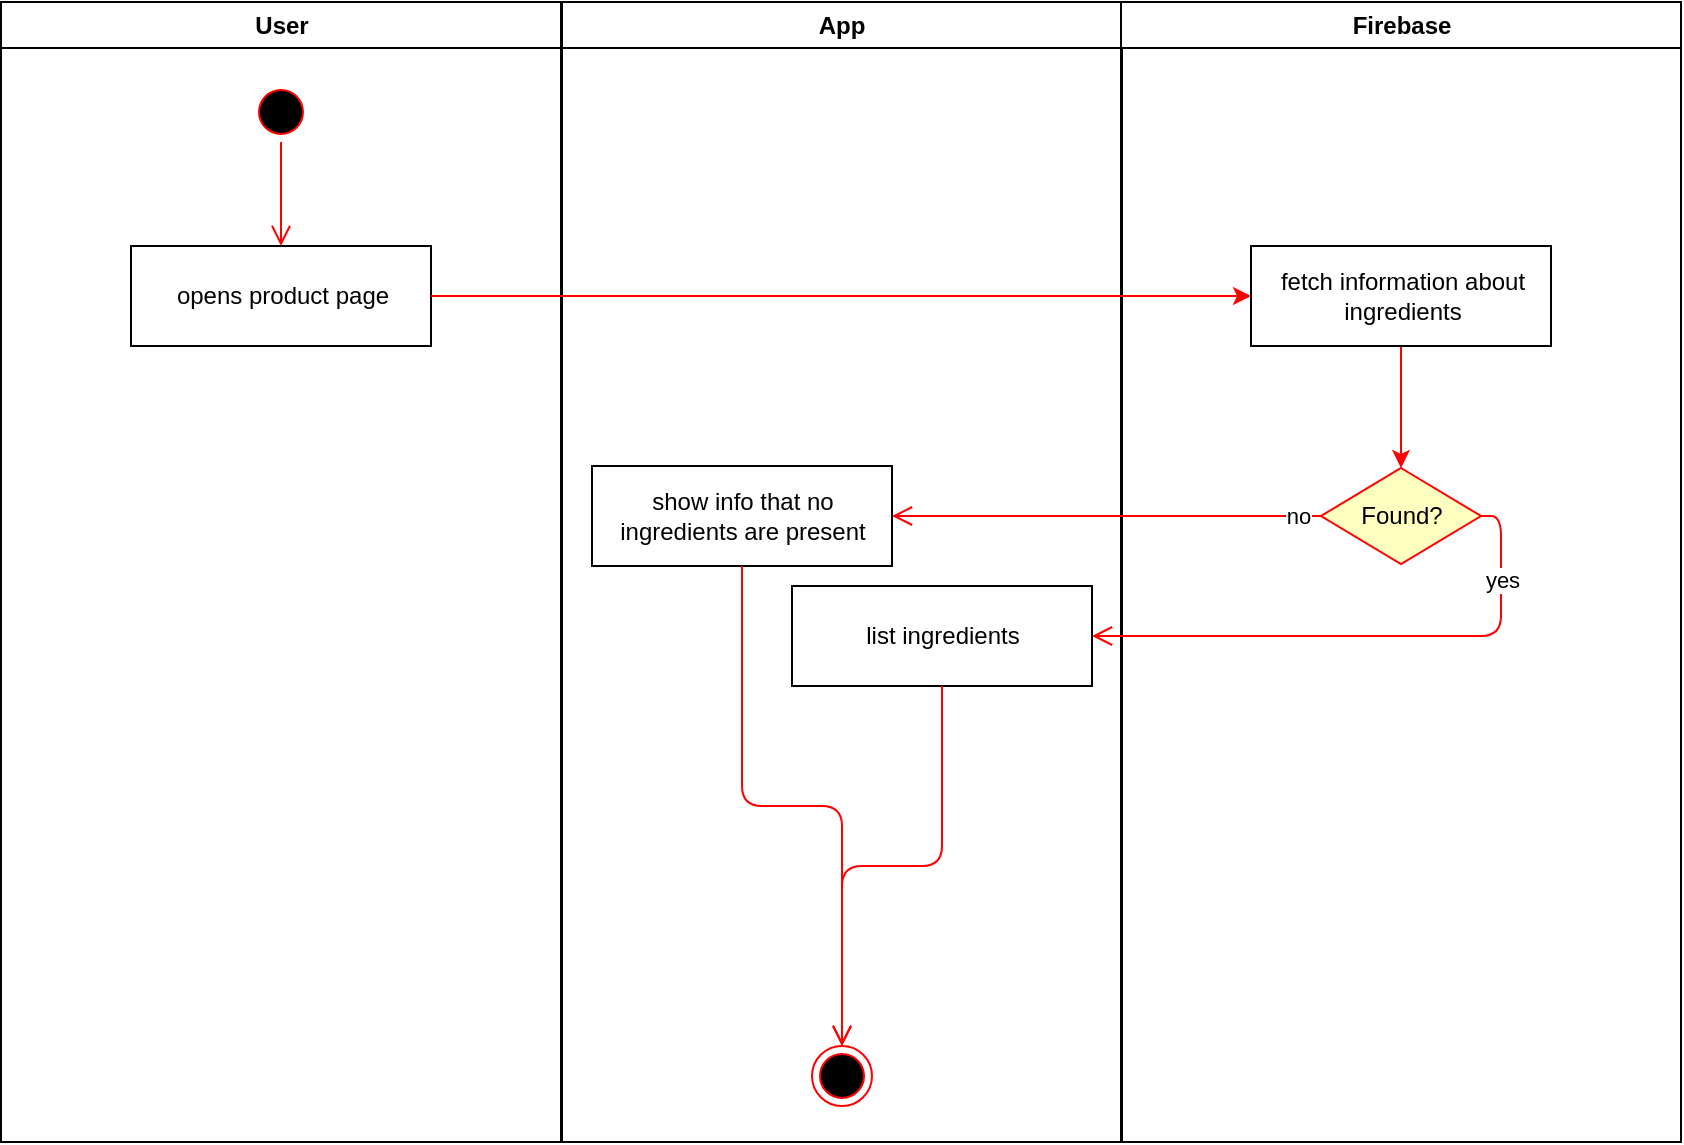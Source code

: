 <mxfile>
    <diagram name="Page-1" id="e7e014a7-5840-1c2e-5031-d8a46d1fe8dd">
        <mxGraphModel dx="698" dy="575" grid="1" gridSize="10" guides="1" tooltips="1" connect="1" arrows="1" fold="1" page="1" pageScale="1" pageWidth="1169" pageHeight="826" background="none" math="0" shadow="0">
            <root>
                <mxCell id="0"/>
                <mxCell id="1" parent="0"/>
                <mxCell id="2" value="User" style="swimlane;whiteSpace=wrap;movable=0;" parent="1" vertex="1">
                    <mxGeometry x="164.5" y="128" width="280" height="570" as="geometry"/>
                </mxCell>
                <mxCell id="5" value="" style="ellipse;shape=startState;fillColor=#000000;strokeColor=#ff0000;" parent="2" vertex="1">
                    <mxGeometry x="125" y="40" width="30" height="30" as="geometry"/>
                </mxCell>
                <mxCell id="41" value="opens product page" style="html=1;" parent="2" vertex="1">
                    <mxGeometry x="65" y="122" width="150" height="50" as="geometry"/>
                </mxCell>
                <mxCell id="6" value="" style="edgeStyle=elbowEdgeStyle;elbow=horizontal;verticalAlign=bottom;endArrow=open;endSize=8;strokeColor=#FF0000;endFill=1;rounded=0;entryX=0.5;entryY=0;entryDx=0;entryDy=0;" parent="2" source="5" target="41" edge="1">
                    <mxGeometry x="100" y="40" as="geometry">
                        <mxPoint x="115.5" y="110" as="targetPoint"/>
                    </mxGeometry>
                </mxCell>
                <mxCell id="3" value="App" style="swimlane;whiteSpace=wrap;movable=0;" parent="1" vertex="1">
                    <mxGeometry x="445" y="128" width="280" height="570" as="geometry"/>
                </mxCell>
                <mxCell id="53" value="show info that no&lt;br&gt;ingredients are present" style="html=1;" parent="3" vertex="1">
                    <mxGeometry x="15" y="232" width="150" height="50" as="geometry"/>
                </mxCell>
                <mxCell id="56" value="list ingredients" style="html=1;" parent="3" vertex="1">
                    <mxGeometry x="115" y="292" width="150" height="50" as="geometry"/>
                </mxCell>
                <mxCell id="38" value="" style="ellipse;shape=endState;fillColor=#000000;strokeColor=#ff0000" parent="3" vertex="1">
                    <mxGeometry x="125" y="522" width="30" height="30" as="geometry"/>
                </mxCell>
                <mxCell id="67" value="" style="edgeStyle=orthogonalEdgeStyle;html=1;align=left;verticalAlign=bottom;endArrow=open;endSize=8;strokeColor=#ff0000;exitX=0.5;exitY=1;exitDx=0;exitDy=0;entryX=0.5;entryY=0;entryDx=0;entryDy=0;" parent="3" source="56" target="38" edge="1">
                    <mxGeometry x="-1" relative="1" as="geometry">
                        <mxPoint x="125.02" y="502.0" as="targetPoint"/>
                        <mxPoint x="370.02" y="412.0" as="sourcePoint"/>
                    </mxGeometry>
                </mxCell>
                <mxCell id="70" value="" style="edgeStyle=orthogonalEdgeStyle;html=1;align=left;verticalAlign=bottom;endArrow=open;endSize=8;strokeColor=#ff0000;exitX=0.5;exitY=1;exitDx=0;exitDy=0;entryX=0.5;entryY=0;entryDx=0;entryDy=0;" parent="3" source="53" target="38" edge="1">
                    <mxGeometry x="-1" relative="1" as="geometry">
                        <mxPoint x="150" y="532" as="targetPoint"/>
                        <mxPoint x="149.5" y="382.0" as="sourcePoint"/>
                    </mxGeometry>
                </mxCell>
                <mxCell id="4" value="Firebase" style="swimlane;whiteSpace=wrap;movable=0;" parent="1" vertex="1">
                    <mxGeometry x="724.5" y="128" width="280" height="570" as="geometry"/>
                </mxCell>
                <mxCell id="50" style="edgeStyle=orthogonalEdgeStyle;rounded=0;orthogonalLoop=1;jettySize=auto;html=1;exitX=0.5;exitY=1;exitDx=0;exitDy=0;strokeColor=#FF0000;entryX=0.5;entryY=0;entryDx=0;entryDy=0;" parent="4" source="43" target="51" edge="1">
                    <mxGeometry relative="1" as="geometry">
                        <mxPoint x="165.5" y="222" as="targetPoint"/>
                    </mxGeometry>
                </mxCell>
                <mxCell id="43" value="fetch information about&lt;br&gt;ingredients" style="html=1;" parent="4" vertex="1">
                    <mxGeometry x="65" y="122" width="150" height="50" as="geometry"/>
                </mxCell>
                <mxCell id="51" value="&lt;font color=&quot;#000000&quot;&gt;Found?&lt;/font&gt;" style="rhombus;whiteSpace=wrap;html=1;fillColor=#ffffc0;strokeColor=#ff0000;" parent="4" vertex="1">
                    <mxGeometry x="100" y="233" width="80" height="48" as="geometry"/>
                </mxCell>
                <mxCell id="54" value="" style="edgeStyle=orthogonalEdgeStyle;html=1;align=left;verticalAlign=bottom;endArrow=open;endSize=8;strokeColor=#ff0000;exitX=0;exitY=0.5;exitDx=0;exitDy=0;entryX=1;entryY=0.5;entryDx=0;entryDy=0;" parent="1" source="51" target="53" edge="1">
                    <mxGeometry x="-1" relative="1" as="geometry">
                        <mxPoint x="795.5" y="370" as="targetPoint"/>
                        <mxPoint x="740" y="385" as="sourcePoint"/>
                        <Array as="points">
                            <mxPoint x="742" y="385"/>
                        </Array>
                    </mxGeometry>
                </mxCell>
                <mxCell id="66" value="no" style="edgeLabel;html=1;align=center;verticalAlign=middle;resizable=0;points=[];" parent="54" connectable="0" vertex="1">
                    <mxGeometry x="-0.89" relative="1" as="geometry">
                        <mxPoint as="offset"/>
                    </mxGeometry>
                </mxCell>
                <mxCell id="48" value="" style="edgeStyle=orthogonalEdgeStyle;html=1;align=left;verticalAlign=bottom;endArrow=open;endSize=8;strokeColor=#ff0000;exitX=1;exitY=0.5;exitDx=0;exitDy=0;entryX=1;entryY=0.5;entryDx=0;entryDy=0;" parent="1" source="51" target="56" edge="1">
                    <mxGeometry x="-1" relative="1" as="geometry">
                        <mxPoint x="960" y="370" as="targetPoint"/>
                        <mxPoint x="911.75" y="390" as="sourcePoint"/>
                    </mxGeometry>
                </mxCell>
                <mxCell id="65" value="yes" style="edgeLabel;html=1;align=center;verticalAlign=middle;resizable=0;points=[];" parent="48" connectable="0" vertex="1">
                    <mxGeometry x="-0.699" relative="1" as="geometry">
                        <mxPoint as="offset"/>
                    </mxGeometry>
                </mxCell>
                <mxCell id="45" style="edgeStyle=orthogonalEdgeStyle;rounded=0;orthogonalLoop=1;jettySize=auto;html=1;exitX=1;exitY=0.5;exitDx=0;exitDy=0;strokeColor=#FF0000;" parent="1" source="41" target="43" edge="1">
                    <mxGeometry relative="1" as="geometry">
                        <Array as="points">
                            <mxPoint x="530" y="275"/>
                            <mxPoint x="530" y="275"/>
                        </Array>
                    </mxGeometry>
                </mxCell>
            </root>
        </mxGraphModel>
    </diagram>
</mxfile>